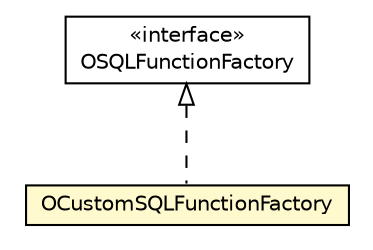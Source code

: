 #!/usr/local/bin/dot
#
# Class diagram 
# Generated by UMLGraph version R5_6-24-gf6e263 (http://www.umlgraph.org/)
#

digraph G {
	edge [fontname="Helvetica",fontsize=10,labelfontname="Helvetica",labelfontsize=10];
	node [fontname="Helvetica",fontsize=10,shape=plaintext];
	nodesep=0.25;
	ranksep=0.5;
	// com.orientechnologies.orient.core.sql.functions.OSQLFunctionFactory
	c2617599 [label=<<table title="com.orientechnologies.orient.core.sql.functions.OSQLFunctionFactory" border="0" cellborder="1" cellspacing="0" cellpadding="2" port="p" href="./OSQLFunctionFactory.html">
		<tr><td><table border="0" cellspacing="0" cellpadding="1">
<tr><td align="center" balign="center"> &#171;interface&#187; </td></tr>
<tr><td align="center" balign="center"> OSQLFunctionFactory </td></tr>
		</table></td></tr>
		</table>>, URL="./OSQLFunctionFactory.html", fontname="Helvetica", fontcolor="black", fontsize=10.0];
	// com.orientechnologies.orient.core.sql.functions.OCustomSQLFunctionFactory
	c2617605 [label=<<table title="com.orientechnologies.orient.core.sql.functions.OCustomSQLFunctionFactory" border="0" cellborder="1" cellspacing="0" cellpadding="2" port="p" bgcolor="lemonChiffon" href="./OCustomSQLFunctionFactory.html">
		<tr><td><table border="0" cellspacing="0" cellpadding="1">
<tr><td align="center" balign="center"> OCustomSQLFunctionFactory </td></tr>
		</table></td></tr>
		</table>>, URL="./OCustomSQLFunctionFactory.html", fontname="Helvetica", fontcolor="black", fontsize=10.0];
	//com.orientechnologies.orient.core.sql.functions.OCustomSQLFunctionFactory implements com.orientechnologies.orient.core.sql.functions.OSQLFunctionFactory
	c2617599:p -> c2617605:p [dir=back,arrowtail=empty,style=dashed];
}

